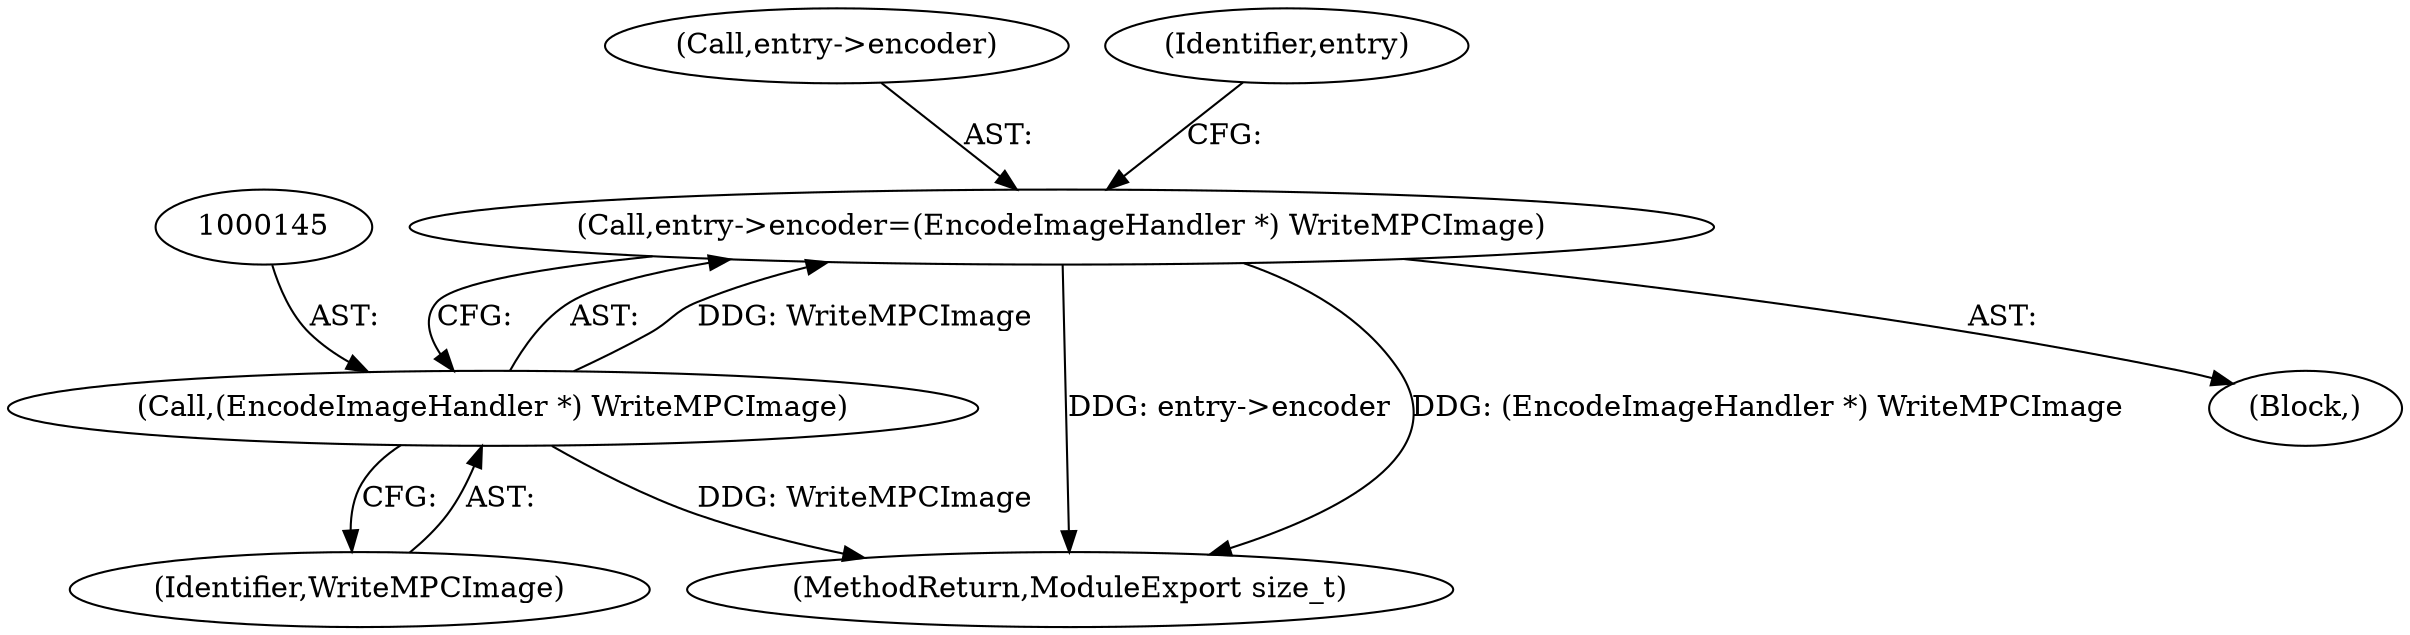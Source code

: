 digraph "0_ImageMagick_529ff26b68febb2ac03062c58452ea0b4c6edbc1@pointer" {
"1000140" [label="(Call,entry->encoder=(EncodeImageHandler *) WriteMPCImage)"];
"1000144" [label="(Call,(EncodeImageHandler *) WriteMPCImage)"];
"1000141" [label="(Call,entry->encoder)"];
"1000144" [label="(Call,(EncodeImageHandler *) WriteMPCImage)"];
"1000177" [label="(MethodReturn,ModuleExport size_t)"];
"1000146" [label="(Identifier,WriteMPCImage)"];
"1000140" [label="(Call,entry->encoder=(EncodeImageHandler *) WriteMPCImage)"];
"1000149" [label="(Identifier,entry)"];
"1000102" [label="(Block,)"];
"1000140" -> "1000102"  [label="AST: "];
"1000140" -> "1000144"  [label="CFG: "];
"1000141" -> "1000140"  [label="AST: "];
"1000144" -> "1000140"  [label="AST: "];
"1000149" -> "1000140"  [label="CFG: "];
"1000140" -> "1000177"  [label="DDG: entry->encoder"];
"1000140" -> "1000177"  [label="DDG: (EncodeImageHandler *) WriteMPCImage"];
"1000144" -> "1000140"  [label="DDG: WriteMPCImage"];
"1000144" -> "1000146"  [label="CFG: "];
"1000145" -> "1000144"  [label="AST: "];
"1000146" -> "1000144"  [label="AST: "];
"1000144" -> "1000177"  [label="DDG: WriteMPCImage"];
}
